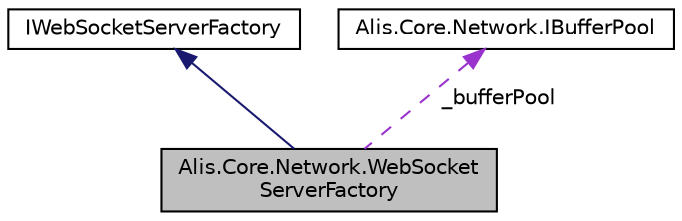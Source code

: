 digraph "Alis.Core.Network.WebSocketServerFactory"
{
 // LATEX_PDF_SIZE
  edge [fontname="Helvetica",fontsize="10",labelfontname="Helvetica",labelfontsize="10"];
  node [fontname="Helvetica",fontsize="10",shape=record];
  Node1 [label="Alis.Core.Network.WebSocket\lServerFactory",height=0.2,width=0.4,color="black", fillcolor="grey75", style="filled", fontcolor="black",tooltip="Web socket server factory used to open web socket server connections"];
  Node2 -> Node1 [dir="back",color="midnightblue",fontsize="10",style="solid",fontname="Helvetica"];
  Node2 [label="IWebSocketServerFactory",height=0.2,width=0.4,color="black", fillcolor="white", style="filled",URL="$interface_alis_1_1_core_1_1_network_1_1_i_web_socket_server_factory.html",tooltip="Web socket server factory used to open web socket server connections"];
  Node3 -> Node1 [dir="back",color="darkorchid3",fontsize="10",style="dashed",label=" _bufferPool" ,fontname="Helvetica"];
  Node3 [label="Alis.Core.Network.IBufferPool",height=0.2,width=0.4,color="black", fillcolor="white", style="filled",URL="$interface_alis_1_1_core_1_1_network_1_1_i_buffer_pool.html",tooltip="The buffer pool interface"];
}
